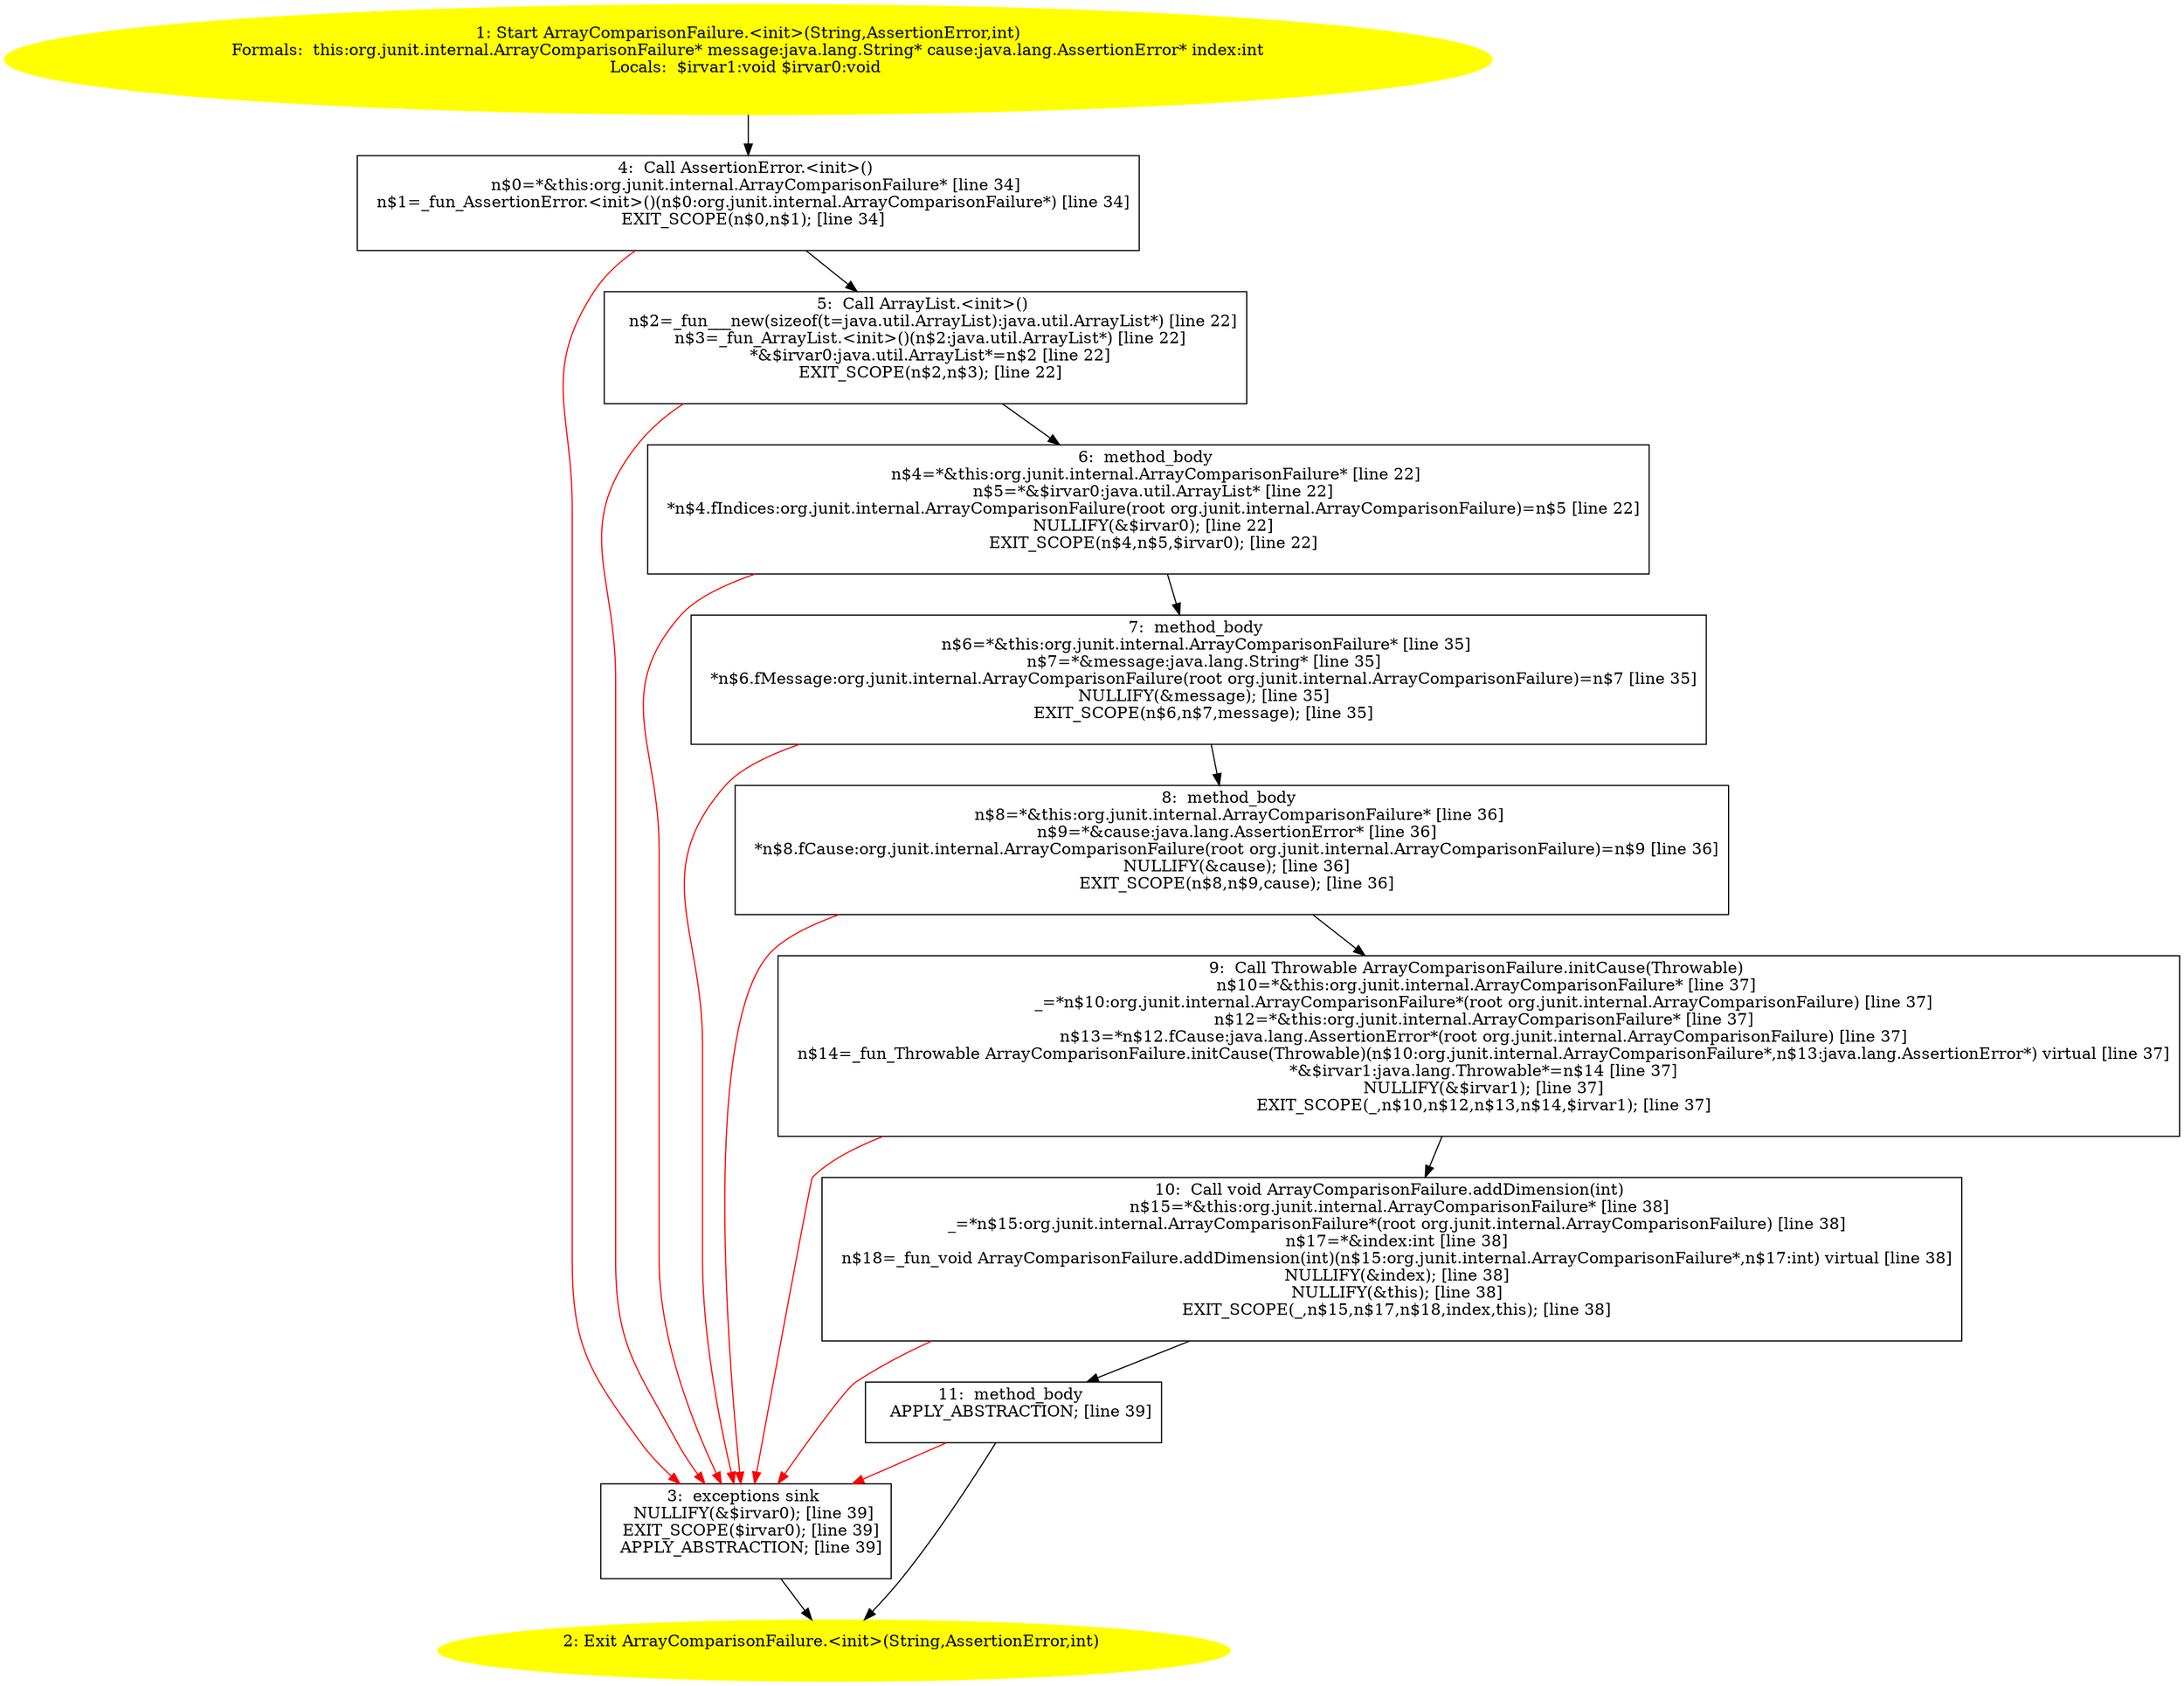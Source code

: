 /* @generated */
digraph cfg {
"org.junit.internal.ArrayComparisonFailure.<init>(java.lang.String,java.lang.AssertionError,int).3cebcb125a0e491f9935e6d784682cf0_1" [label="1: Start ArrayComparisonFailure.<init>(String,AssertionError,int)\nFormals:  this:org.junit.internal.ArrayComparisonFailure* message:java.lang.String* cause:java.lang.AssertionError* index:int\nLocals:  $irvar1:void $irvar0:void \n  " color=yellow style=filled]
	

	 "org.junit.internal.ArrayComparisonFailure.<init>(java.lang.String,java.lang.AssertionError,int).3cebcb125a0e491f9935e6d784682cf0_1" -> "org.junit.internal.ArrayComparisonFailure.<init>(java.lang.String,java.lang.AssertionError,int).3cebcb125a0e491f9935e6d784682cf0_4" ;
"org.junit.internal.ArrayComparisonFailure.<init>(java.lang.String,java.lang.AssertionError,int).3cebcb125a0e491f9935e6d784682cf0_2" [label="2: Exit ArrayComparisonFailure.<init>(String,AssertionError,int) \n  " color=yellow style=filled]
	

"org.junit.internal.ArrayComparisonFailure.<init>(java.lang.String,java.lang.AssertionError,int).3cebcb125a0e491f9935e6d784682cf0_3" [label="3:  exceptions sink \n   NULLIFY(&$irvar0); [line 39]\n  EXIT_SCOPE($irvar0); [line 39]\n  APPLY_ABSTRACTION; [line 39]\n " shape="box"]
	

	 "org.junit.internal.ArrayComparisonFailure.<init>(java.lang.String,java.lang.AssertionError,int).3cebcb125a0e491f9935e6d784682cf0_3" -> "org.junit.internal.ArrayComparisonFailure.<init>(java.lang.String,java.lang.AssertionError,int).3cebcb125a0e491f9935e6d784682cf0_2" ;
"org.junit.internal.ArrayComparisonFailure.<init>(java.lang.String,java.lang.AssertionError,int).3cebcb125a0e491f9935e6d784682cf0_4" [label="4:  Call AssertionError.<init>() \n   n$0=*&this:org.junit.internal.ArrayComparisonFailure* [line 34]\n  n$1=_fun_AssertionError.<init>()(n$0:org.junit.internal.ArrayComparisonFailure*) [line 34]\n  EXIT_SCOPE(n$0,n$1); [line 34]\n " shape="box"]
	

	 "org.junit.internal.ArrayComparisonFailure.<init>(java.lang.String,java.lang.AssertionError,int).3cebcb125a0e491f9935e6d784682cf0_4" -> "org.junit.internal.ArrayComparisonFailure.<init>(java.lang.String,java.lang.AssertionError,int).3cebcb125a0e491f9935e6d784682cf0_5" ;
	 "org.junit.internal.ArrayComparisonFailure.<init>(java.lang.String,java.lang.AssertionError,int).3cebcb125a0e491f9935e6d784682cf0_4" -> "org.junit.internal.ArrayComparisonFailure.<init>(java.lang.String,java.lang.AssertionError,int).3cebcb125a0e491f9935e6d784682cf0_3" [color="red" ];
"org.junit.internal.ArrayComparisonFailure.<init>(java.lang.String,java.lang.AssertionError,int).3cebcb125a0e491f9935e6d784682cf0_5" [label="5:  Call ArrayList.<init>() \n   n$2=_fun___new(sizeof(t=java.util.ArrayList):java.util.ArrayList*) [line 22]\n  n$3=_fun_ArrayList.<init>()(n$2:java.util.ArrayList*) [line 22]\n  *&$irvar0:java.util.ArrayList*=n$2 [line 22]\n  EXIT_SCOPE(n$2,n$3); [line 22]\n " shape="box"]
	

	 "org.junit.internal.ArrayComparisonFailure.<init>(java.lang.String,java.lang.AssertionError,int).3cebcb125a0e491f9935e6d784682cf0_5" -> "org.junit.internal.ArrayComparisonFailure.<init>(java.lang.String,java.lang.AssertionError,int).3cebcb125a0e491f9935e6d784682cf0_6" ;
	 "org.junit.internal.ArrayComparisonFailure.<init>(java.lang.String,java.lang.AssertionError,int).3cebcb125a0e491f9935e6d784682cf0_5" -> "org.junit.internal.ArrayComparisonFailure.<init>(java.lang.String,java.lang.AssertionError,int).3cebcb125a0e491f9935e6d784682cf0_3" [color="red" ];
"org.junit.internal.ArrayComparisonFailure.<init>(java.lang.String,java.lang.AssertionError,int).3cebcb125a0e491f9935e6d784682cf0_6" [label="6:  method_body \n   n$4=*&this:org.junit.internal.ArrayComparisonFailure* [line 22]\n  n$5=*&$irvar0:java.util.ArrayList* [line 22]\n  *n$4.fIndices:org.junit.internal.ArrayComparisonFailure(root org.junit.internal.ArrayComparisonFailure)=n$5 [line 22]\n  NULLIFY(&$irvar0); [line 22]\n  EXIT_SCOPE(n$4,n$5,$irvar0); [line 22]\n " shape="box"]
	

	 "org.junit.internal.ArrayComparisonFailure.<init>(java.lang.String,java.lang.AssertionError,int).3cebcb125a0e491f9935e6d784682cf0_6" -> "org.junit.internal.ArrayComparisonFailure.<init>(java.lang.String,java.lang.AssertionError,int).3cebcb125a0e491f9935e6d784682cf0_7" ;
	 "org.junit.internal.ArrayComparisonFailure.<init>(java.lang.String,java.lang.AssertionError,int).3cebcb125a0e491f9935e6d784682cf0_6" -> "org.junit.internal.ArrayComparisonFailure.<init>(java.lang.String,java.lang.AssertionError,int).3cebcb125a0e491f9935e6d784682cf0_3" [color="red" ];
"org.junit.internal.ArrayComparisonFailure.<init>(java.lang.String,java.lang.AssertionError,int).3cebcb125a0e491f9935e6d784682cf0_7" [label="7:  method_body \n   n$6=*&this:org.junit.internal.ArrayComparisonFailure* [line 35]\n  n$7=*&message:java.lang.String* [line 35]\n  *n$6.fMessage:org.junit.internal.ArrayComparisonFailure(root org.junit.internal.ArrayComparisonFailure)=n$7 [line 35]\n  NULLIFY(&message); [line 35]\n  EXIT_SCOPE(n$6,n$7,message); [line 35]\n " shape="box"]
	

	 "org.junit.internal.ArrayComparisonFailure.<init>(java.lang.String,java.lang.AssertionError,int).3cebcb125a0e491f9935e6d784682cf0_7" -> "org.junit.internal.ArrayComparisonFailure.<init>(java.lang.String,java.lang.AssertionError,int).3cebcb125a0e491f9935e6d784682cf0_8" ;
	 "org.junit.internal.ArrayComparisonFailure.<init>(java.lang.String,java.lang.AssertionError,int).3cebcb125a0e491f9935e6d784682cf0_7" -> "org.junit.internal.ArrayComparisonFailure.<init>(java.lang.String,java.lang.AssertionError,int).3cebcb125a0e491f9935e6d784682cf0_3" [color="red" ];
"org.junit.internal.ArrayComparisonFailure.<init>(java.lang.String,java.lang.AssertionError,int).3cebcb125a0e491f9935e6d784682cf0_8" [label="8:  method_body \n   n$8=*&this:org.junit.internal.ArrayComparisonFailure* [line 36]\n  n$9=*&cause:java.lang.AssertionError* [line 36]\n  *n$8.fCause:org.junit.internal.ArrayComparisonFailure(root org.junit.internal.ArrayComparisonFailure)=n$9 [line 36]\n  NULLIFY(&cause); [line 36]\n  EXIT_SCOPE(n$8,n$9,cause); [line 36]\n " shape="box"]
	

	 "org.junit.internal.ArrayComparisonFailure.<init>(java.lang.String,java.lang.AssertionError,int).3cebcb125a0e491f9935e6d784682cf0_8" -> "org.junit.internal.ArrayComparisonFailure.<init>(java.lang.String,java.lang.AssertionError,int).3cebcb125a0e491f9935e6d784682cf0_9" ;
	 "org.junit.internal.ArrayComparisonFailure.<init>(java.lang.String,java.lang.AssertionError,int).3cebcb125a0e491f9935e6d784682cf0_8" -> "org.junit.internal.ArrayComparisonFailure.<init>(java.lang.String,java.lang.AssertionError,int).3cebcb125a0e491f9935e6d784682cf0_3" [color="red" ];
"org.junit.internal.ArrayComparisonFailure.<init>(java.lang.String,java.lang.AssertionError,int).3cebcb125a0e491f9935e6d784682cf0_9" [label="9:  Call Throwable ArrayComparisonFailure.initCause(Throwable) \n   n$10=*&this:org.junit.internal.ArrayComparisonFailure* [line 37]\n  _=*n$10:org.junit.internal.ArrayComparisonFailure*(root org.junit.internal.ArrayComparisonFailure) [line 37]\n  n$12=*&this:org.junit.internal.ArrayComparisonFailure* [line 37]\n  n$13=*n$12.fCause:java.lang.AssertionError*(root org.junit.internal.ArrayComparisonFailure) [line 37]\n  n$14=_fun_Throwable ArrayComparisonFailure.initCause(Throwable)(n$10:org.junit.internal.ArrayComparisonFailure*,n$13:java.lang.AssertionError*) virtual [line 37]\n  *&$irvar1:java.lang.Throwable*=n$14 [line 37]\n  NULLIFY(&$irvar1); [line 37]\n  EXIT_SCOPE(_,n$10,n$12,n$13,n$14,$irvar1); [line 37]\n " shape="box"]
	

	 "org.junit.internal.ArrayComparisonFailure.<init>(java.lang.String,java.lang.AssertionError,int).3cebcb125a0e491f9935e6d784682cf0_9" -> "org.junit.internal.ArrayComparisonFailure.<init>(java.lang.String,java.lang.AssertionError,int).3cebcb125a0e491f9935e6d784682cf0_10" ;
	 "org.junit.internal.ArrayComparisonFailure.<init>(java.lang.String,java.lang.AssertionError,int).3cebcb125a0e491f9935e6d784682cf0_9" -> "org.junit.internal.ArrayComparisonFailure.<init>(java.lang.String,java.lang.AssertionError,int).3cebcb125a0e491f9935e6d784682cf0_3" [color="red" ];
"org.junit.internal.ArrayComparisonFailure.<init>(java.lang.String,java.lang.AssertionError,int).3cebcb125a0e491f9935e6d784682cf0_10" [label="10:  Call void ArrayComparisonFailure.addDimension(int) \n   n$15=*&this:org.junit.internal.ArrayComparisonFailure* [line 38]\n  _=*n$15:org.junit.internal.ArrayComparisonFailure*(root org.junit.internal.ArrayComparisonFailure) [line 38]\n  n$17=*&index:int [line 38]\n  n$18=_fun_void ArrayComparisonFailure.addDimension(int)(n$15:org.junit.internal.ArrayComparisonFailure*,n$17:int) virtual [line 38]\n  NULLIFY(&index); [line 38]\n  NULLIFY(&this); [line 38]\n  EXIT_SCOPE(_,n$15,n$17,n$18,index,this); [line 38]\n " shape="box"]
	

	 "org.junit.internal.ArrayComparisonFailure.<init>(java.lang.String,java.lang.AssertionError,int).3cebcb125a0e491f9935e6d784682cf0_10" -> "org.junit.internal.ArrayComparisonFailure.<init>(java.lang.String,java.lang.AssertionError,int).3cebcb125a0e491f9935e6d784682cf0_11" ;
	 "org.junit.internal.ArrayComparisonFailure.<init>(java.lang.String,java.lang.AssertionError,int).3cebcb125a0e491f9935e6d784682cf0_10" -> "org.junit.internal.ArrayComparisonFailure.<init>(java.lang.String,java.lang.AssertionError,int).3cebcb125a0e491f9935e6d784682cf0_3" [color="red" ];
"org.junit.internal.ArrayComparisonFailure.<init>(java.lang.String,java.lang.AssertionError,int).3cebcb125a0e491f9935e6d784682cf0_11" [label="11:  method_body \n   APPLY_ABSTRACTION; [line 39]\n " shape="box"]
	

	 "org.junit.internal.ArrayComparisonFailure.<init>(java.lang.String,java.lang.AssertionError,int).3cebcb125a0e491f9935e6d784682cf0_11" -> "org.junit.internal.ArrayComparisonFailure.<init>(java.lang.String,java.lang.AssertionError,int).3cebcb125a0e491f9935e6d784682cf0_2" ;
	 "org.junit.internal.ArrayComparisonFailure.<init>(java.lang.String,java.lang.AssertionError,int).3cebcb125a0e491f9935e6d784682cf0_11" -> "org.junit.internal.ArrayComparisonFailure.<init>(java.lang.String,java.lang.AssertionError,int).3cebcb125a0e491f9935e6d784682cf0_3" [color="red" ];
}
